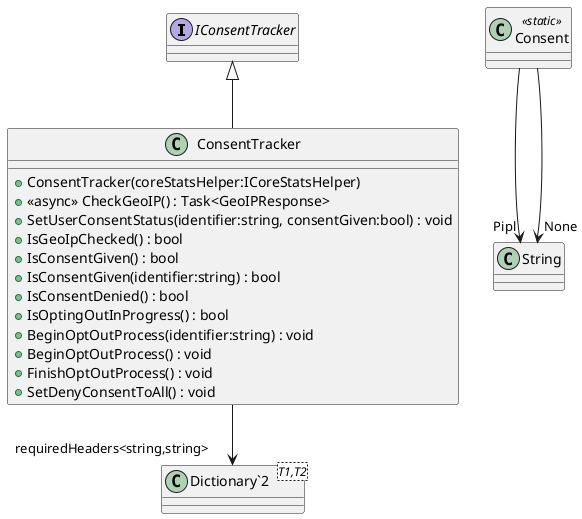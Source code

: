 @startuml
interface IConsentTracker {
}
class Consent <<static>> {
}
class ConsentTracker {
    + ConsentTracker(coreStatsHelper:ICoreStatsHelper)
    + <<async>> CheckGeoIP() : Task<GeoIPResponse>
    + SetUserConsentStatus(identifier:string, consentGiven:bool) : void
    + IsGeoIpChecked() : bool
    + IsConsentGiven() : bool
    + IsConsentGiven(identifier:string) : bool
    + IsConsentDenied() : bool
    + IsOptingOutInProgress() : bool
    + BeginOptOutProcess(identifier:string) : void
    + BeginOptOutProcess() : void
    + FinishOptOutProcess() : void
    + SetDenyConsentToAll() : void
}
class "Dictionary`2"<T1,T2> {
}
Consent --> "Pipl" String
Consent --> "None" String
IConsentTracker <|-- ConsentTracker
ConsentTracker --> "requiredHeaders<string,string>" "Dictionary`2"
@enduml
